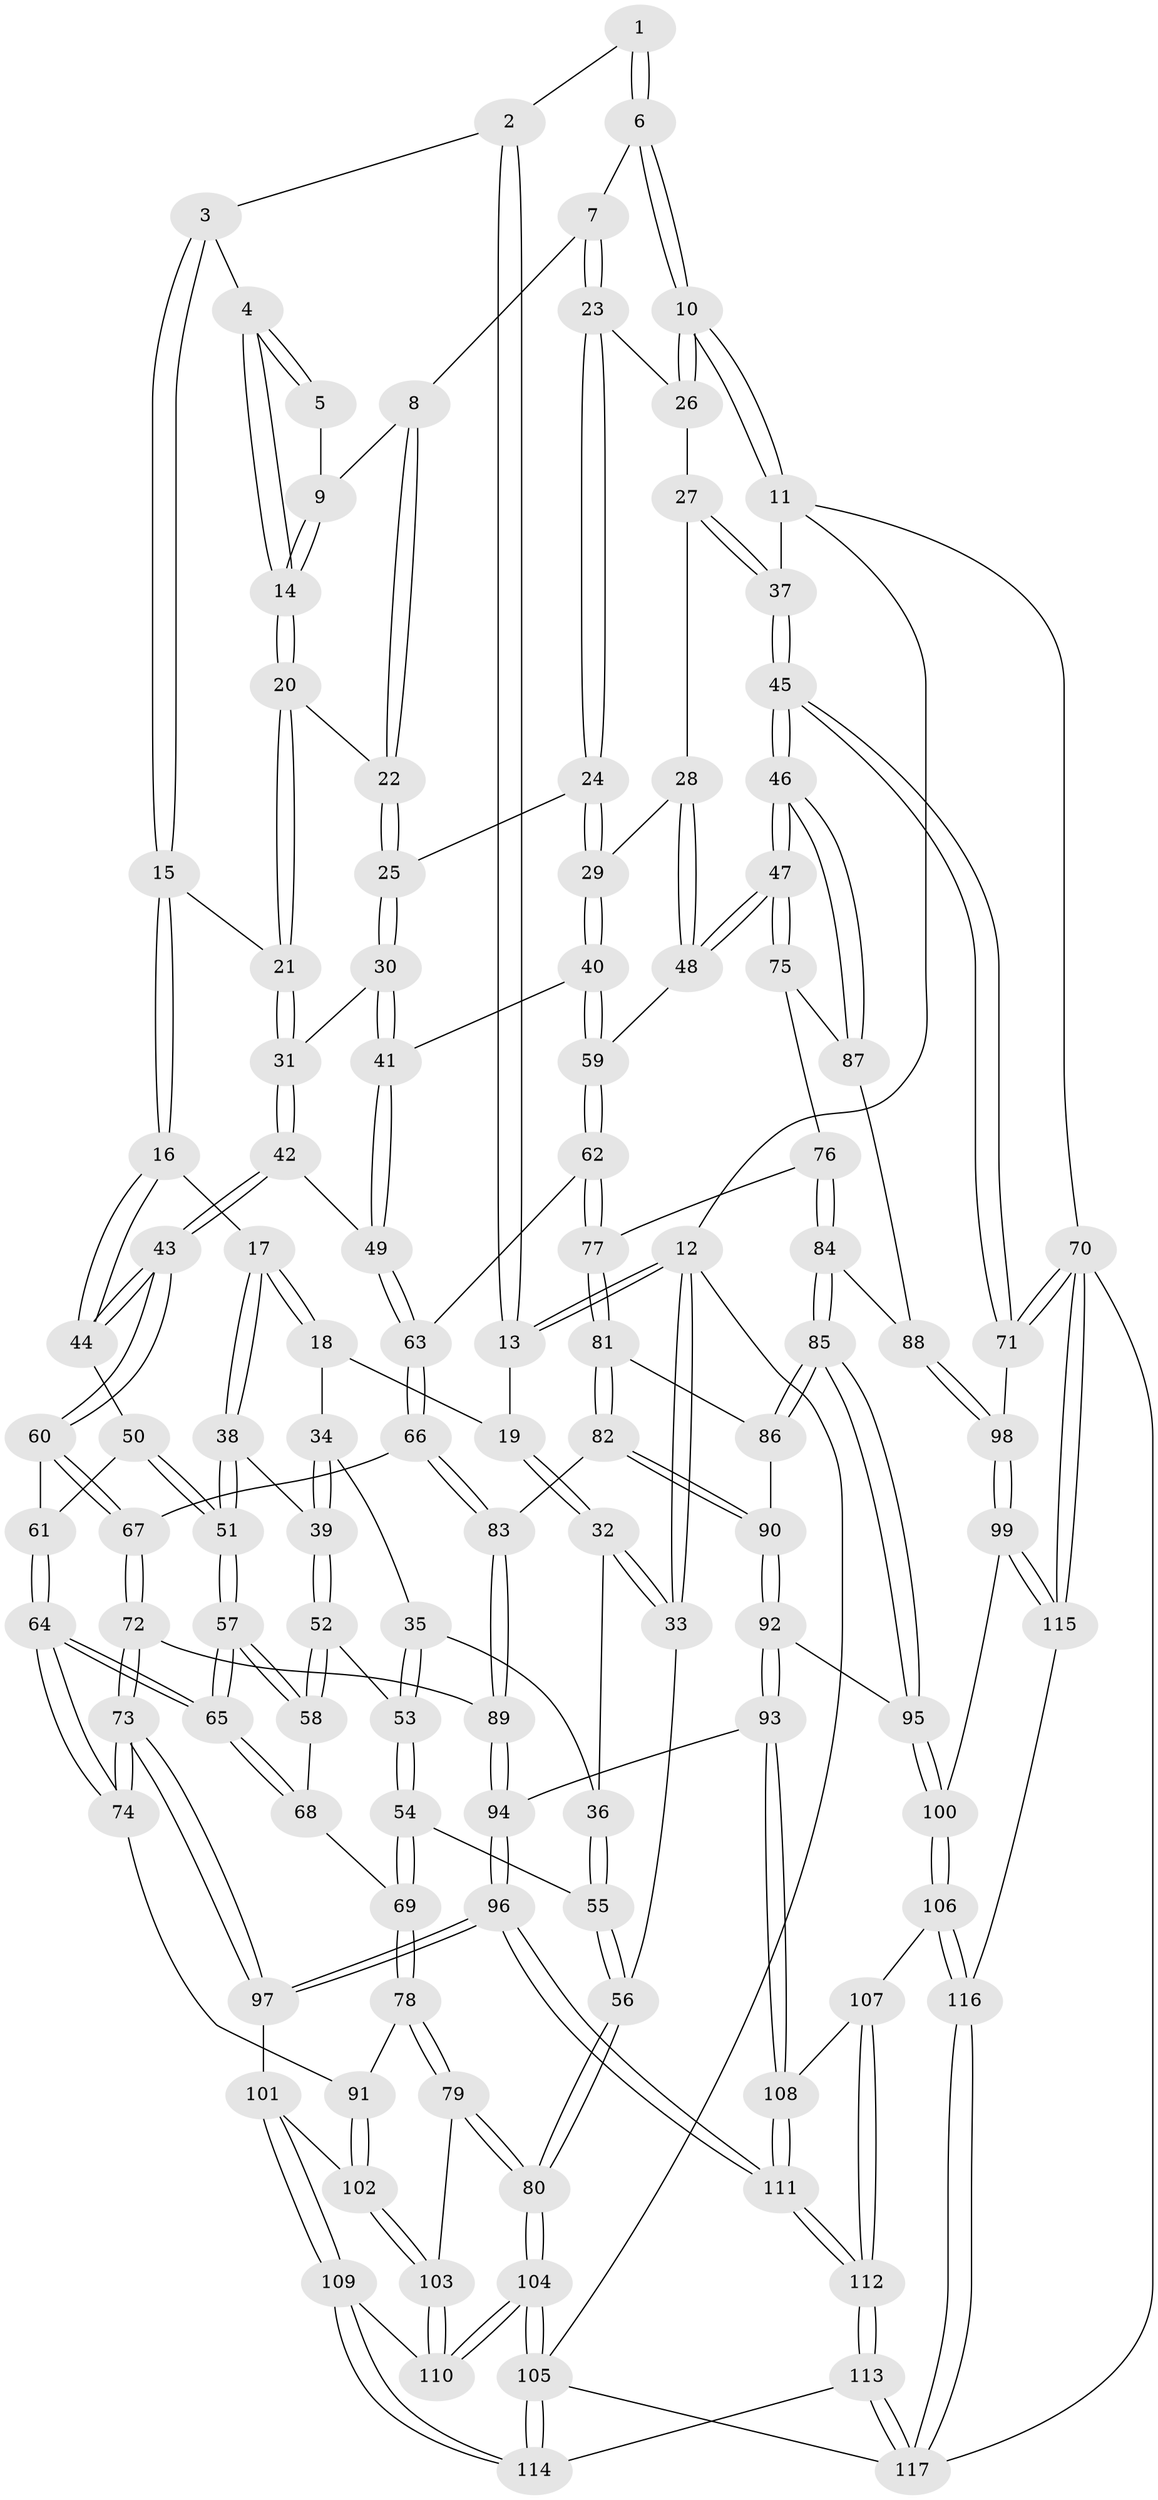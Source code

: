 // coarse degree distribution, {3: 0.5932203389830508, 4: 0.15254237288135594, 6: 0.05084745762711865, 5: 0.11864406779661017, 2: 0.0847457627118644}
// Generated by graph-tools (version 1.1) at 2025/54/03/04/25 22:54:34]
// undirected, 117 vertices, 289 edges
graph export_dot {
  node [color=gray90,style=filled];
  1 [pos="+0.6519996820849442+0"];
  2 [pos="+0.3938773123977012+0"];
  3 [pos="+0.47797239365616095+0"];
  4 [pos="+0.5921162962307301+0.07008340916179565"];
  5 [pos="+0.6461303569346089+0"];
  6 [pos="+1+0"];
  7 [pos="+0.7417244587694579+0.07989440263166317"];
  8 [pos="+0.7224372672070947+0.07642676915898058"];
  9 [pos="+0.6725507263452164+0.05590100343061516"];
  10 [pos="+1+0"];
  11 [pos="+1+0"];
  12 [pos="+0+0"];
  13 [pos="+0.17567050043705262+0"];
  14 [pos="+0.6044268658039552+0.08988610149857132"];
  15 [pos="+0.46744688138591955+0.19688811822023808"];
  16 [pos="+0.4199005514306379+0.217185142855085"];
  17 [pos="+0.4012657992043969+0.21792754004199572"];
  18 [pos="+0.21813787303292478+0.09645486137061829"];
  19 [pos="+0.20421982268090305+0.0560453826876079"];
  20 [pos="+0.598912680434643+0.15914659639791034"];
  21 [pos="+0.4804569970673921+0.1989370673974621"];
  22 [pos="+0.6029254071957686+0.16107844041827588"];
  23 [pos="+0.7502648319505846+0.16290803431795067"];
  24 [pos="+0.7141567232206751+0.2175864790864865"];
  25 [pos="+0.6313267238708735+0.18042359806162264"];
  26 [pos="+0.8055909612191853+0.159939538966835"];
  27 [pos="+0.9017402647086026+0.21844552241150528"];
  28 [pos="+0.8798689619535015+0.2626904804834069"];
  29 [pos="+0.7295399281457721+0.2830671857113774"];
  30 [pos="+0.5944840581885513+0.2922029508829593"];
  31 [pos="+0.5564721462549603+0.29184487423284033"];
  32 [pos="+0+0.23706628821234754"];
  33 [pos="+0+0.23270785843487113"];
  34 [pos="+0.18617361781412808+0.19169907244982695"];
  35 [pos="+0.1022017325233946+0.2769455053474997"];
  36 [pos="+0.04907274471021627+0.28694665219158094"];
  37 [pos="+1+0"];
  38 [pos="+0.34557116516722935+0.3148134047341117"];
  39 [pos="+0.23646776355650026+0.31269052171563194"];
  40 [pos="+0.7221059741711269+0.3043645333357609"];
  41 [pos="+0.6571816799563572+0.3128721877508016"];
  42 [pos="+0.5428793045458331+0.36863501226107476"];
  43 [pos="+0.5218881501873989+0.3848773485976079"];
  44 [pos="+0.4509501149298147+0.3082014626136732"];
  45 [pos="+1+0.4818452538678357"];
  46 [pos="+1+0.4551683206770195"];
  47 [pos="+0.9897346979384862+0.4199431161963202"];
  48 [pos="+0.9150270299301287+0.35762474653239734"];
  49 [pos="+0.5948339696820704+0.37784971745959345"];
  50 [pos="+0.4321637751569539+0.37619725754636796"];
  51 [pos="+0.3469860774280828+0.41181727476875746"];
  52 [pos="+0.21244740011791624+0.37317233595415494"];
  53 [pos="+0.14787556433553178+0.35947102070220194"];
  54 [pos="+0.08616215975648191+0.4373548723390961"];
  55 [pos="+0.04948329861828109+0.42546804188472187"];
  56 [pos="+0+0.5029923465150523"];
  57 [pos="+0.3356837127708961+0.44694366566574356"];
  58 [pos="+0.21562708836778635+0.3795764538309391"];
  59 [pos="+0.7433194994477896+0.392814476035914"];
  60 [pos="+0.5169675692188606+0.39616959903366233"];
  61 [pos="+0.4682370084306274+0.39497444815100136"];
  62 [pos="+0.7393420840970729+0.414582588907259"];
  63 [pos="+0.6393688794170517+0.44130623416627307"];
  64 [pos="+0.35083795326002737+0.512331814150266"];
  65 [pos="+0.3428822576376905+0.48510039968652363"];
  66 [pos="+0.600836284202239+0.48299046206537316"];
  67 [pos="+0.5204651125969515+0.44322418902442745"];
  68 [pos="+0.1827573197746381+0.4479048087632223"];
  69 [pos="+0.1365970520010452+0.499082932070756"];
  70 [pos="+1+0.9074673977212977"];
  71 [pos="+1+0.5551666506854104"];
  72 [pos="+0.45858970590812226+0.5023174755539181"];
  73 [pos="+0.36322714982429033+0.5227103581397787"];
  74 [pos="+0.35094612670749714+0.5129235050808157"];
  75 [pos="+0.8144678968099054+0.47956594748506126"];
  76 [pos="+0.8136233995625934+0.4796010249502295"];
  77 [pos="+0.7509893239449265+0.43992348639657397"];
  78 [pos="+0.14835907113074584+0.5589821820138139"];
  79 [pos="+0.0448960908214299+0.6764404321348123"];
  80 [pos="+0+0.6944566016740455"];
  81 [pos="+0.7299937771536958+0.49327216036869337"];
  82 [pos="+0.6601890119988791+0.5521594307192697"];
  83 [pos="+0.6034878838083453+0.5272422433759283"];
  84 [pos="+0.8121541939000837+0.5733518557204452"];
  85 [pos="+0.7681415607776941+0.5964429868951734"];
  86 [pos="+0.742029100192614+0.5429273261812437"];
  87 [pos="+0.8789035565724074+0.5342620316687299"];
  88 [pos="+0.8621187094171863+0.5948110603140472"];
  89 [pos="+0.5596681499178593+0.5727442298166137"];
  90 [pos="+0.6755144574432949+0.5841932385325741"];
  91 [pos="+0.23598628757674583+0.5606008612351614"];
  92 [pos="+0.7046522397568264+0.6720975628745637"];
  93 [pos="+0.6203272005280392+0.6976177946196077"];
  94 [pos="+0.5467372559745298+0.6536455395515247"];
  95 [pos="+0.7168946596812056+0.6742672195795469"];
  96 [pos="+0.4309535790804809+0.6816938949940206"];
  97 [pos="+0.410543757266166+0.670676453104696"];
  98 [pos="+0.9320351992644152+0.6695821410645295"];
  99 [pos="+0.8615461071395378+0.7489527441550665"];
  100 [pos="+0.7981206653253576+0.74561841510175"];
  101 [pos="+0.3569904847039491+0.6993237024858704"];
  102 [pos="+0.2606869418016894+0.6804441680530168"];
  103 [pos="+0.15030264183380665+0.7547252766741607"];
  104 [pos="+0+1"];
  105 [pos="+0+1"];
  106 [pos="+0.7469715575464004+0.8180712449969675"];
  107 [pos="+0.7160441819864825+0.8264084474038023"];
  108 [pos="+0.6049709696779513+0.7802307164720284"];
  109 [pos="+0.25772709677100236+0.8714657377669044"];
  110 [pos="+0.1872902659841424+0.8184701816686881"];
  111 [pos="+0.49433198942758083+0.9479144915341082"];
  112 [pos="+0.4724672228038087+1"];
  113 [pos="+0.47145782949733356+1"];
  114 [pos="+0.38819440356025775+1"];
  115 [pos="+0.9195198912997394+0.8709342011283572"];
  116 [pos="+0.7944342069625204+1"];
  117 [pos="+0.7553401463697161+1"];
  1 -- 2;
  1 -- 6;
  1 -- 6;
  2 -- 3;
  2 -- 13;
  2 -- 13;
  3 -- 4;
  3 -- 15;
  3 -- 15;
  4 -- 5;
  4 -- 5;
  4 -- 14;
  4 -- 14;
  5 -- 9;
  6 -- 7;
  6 -- 10;
  6 -- 10;
  7 -- 8;
  7 -- 23;
  7 -- 23;
  8 -- 9;
  8 -- 22;
  8 -- 22;
  9 -- 14;
  9 -- 14;
  10 -- 11;
  10 -- 11;
  10 -- 26;
  10 -- 26;
  11 -- 12;
  11 -- 37;
  11 -- 70;
  12 -- 13;
  12 -- 13;
  12 -- 33;
  12 -- 33;
  12 -- 105;
  13 -- 19;
  14 -- 20;
  14 -- 20;
  15 -- 16;
  15 -- 16;
  15 -- 21;
  16 -- 17;
  16 -- 44;
  16 -- 44;
  17 -- 18;
  17 -- 18;
  17 -- 38;
  17 -- 38;
  18 -- 19;
  18 -- 34;
  19 -- 32;
  19 -- 32;
  20 -- 21;
  20 -- 21;
  20 -- 22;
  21 -- 31;
  21 -- 31;
  22 -- 25;
  22 -- 25;
  23 -- 24;
  23 -- 24;
  23 -- 26;
  24 -- 25;
  24 -- 29;
  24 -- 29;
  25 -- 30;
  25 -- 30;
  26 -- 27;
  27 -- 28;
  27 -- 37;
  27 -- 37;
  28 -- 29;
  28 -- 48;
  28 -- 48;
  29 -- 40;
  29 -- 40;
  30 -- 31;
  30 -- 41;
  30 -- 41;
  31 -- 42;
  31 -- 42;
  32 -- 33;
  32 -- 33;
  32 -- 36;
  33 -- 56;
  34 -- 35;
  34 -- 39;
  34 -- 39;
  35 -- 36;
  35 -- 53;
  35 -- 53;
  36 -- 55;
  36 -- 55;
  37 -- 45;
  37 -- 45;
  38 -- 39;
  38 -- 51;
  38 -- 51;
  39 -- 52;
  39 -- 52;
  40 -- 41;
  40 -- 59;
  40 -- 59;
  41 -- 49;
  41 -- 49;
  42 -- 43;
  42 -- 43;
  42 -- 49;
  43 -- 44;
  43 -- 44;
  43 -- 60;
  43 -- 60;
  44 -- 50;
  45 -- 46;
  45 -- 46;
  45 -- 71;
  45 -- 71;
  46 -- 47;
  46 -- 47;
  46 -- 87;
  46 -- 87;
  47 -- 48;
  47 -- 48;
  47 -- 75;
  47 -- 75;
  48 -- 59;
  49 -- 63;
  49 -- 63;
  50 -- 51;
  50 -- 51;
  50 -- 61;
  51 -- 57;
  51 -- 57;
  52 -- 53;
  52 -- 58;
  52 -- 58;
  53 -- 54;
  53 -- 54;
  54 -- 55;
  54 -- 69;
  54 -- 69;
  55 -- 56;
  55 -- 56;
  56 -- 80;
  56 -- 80;
  57 -- 58;
  57 -- 58;
  57 -- 65;
  57 -- 65;
  58 -- 68;
  59 -- 62;
  59 -- 62;
  60 -- 61;
  60 -- 67;
  60 -- 67;
  61 -- 64;
  61 -- 64;
  62 -- 63;
  62 -- 77;
  62 -- 77;
  63 -- 66;
  63 -- 66;
  64 -- 65;
  64 -- 65;
  64 -- 74;
  64 -- 74;
  65 -- 68;
  65 -- 68;
  66 -- 67;
  66 -- 83;
  66 -- 83;
  67 -- 72;
  67 -- 72;
  68 -- 69;
  69 -- 78;
  69 -- 78;
  70 -- 71;
  70 -- 71;
  70 -- 115;
  70 -- 115;
  70 -- 117;
  71 -- 98;
  72 -- 73;
  72 -- 73;
  72 -- 89;
  73 -- 74;
  73 -- 74;
  73 -- 97;
  73 -- 97;
  74 -- 91;
  75 -- 76;
  75 -- 87;
  76 -- 77;
  76 -- 84;
  76 -- 84;
  77 -- 81;
  77 -- 81;
  78 -- 79;
  78 -- 79;
  78 -- 91;
  79 -- 80;
  79 -- 80;
  79 -- 103;
  80 -- 104;
  80 -- 104;
  81 -- 82;
  81 -- 82;
  81 -- 86;
  82 -- 83;
  82 -- 90;
  82 -- 90;
  83 -- 89;
  83 -- 89;
  84 -- 85;
  84 -- 85;
  84 -- 88;
  85 -- 86;
  85 -- 86;
  85 -- 95;
  85 -- 95;
  86 -- 90;
  87 -- 88;
  88 -- 98;
  88 -- 98;
  89 -- 94;
  89 -- 94;
  90 -- 92;
  90 -- 92;
  91 -- 102;
  91 -- 102;
  92 -- 93;
  92 -- 93;
  92 -- 95;
  93 -- 94;
  93 -- 108;
  93 -- 108;
  94 -- 96;
  94 -- 96;
  95 -- 100;
  95 -- 100;
  96 -- 97;
  96 -- 97;
  96 -- 111;
  96 -- 111;
  97 -- 101;
  98 -- 99;
  98 -- 99;
  99 -- 100;
  99 -- 115;
  99 -- 115;
  100 -- 106;
  100 -- 106;
  101 -- 102;
  101 -- 109;
  101 -- 109;
  102 -- 103;
  102 -- 103;
  103 -- 110;
  103 -- 110;
  104 -- 105;
  104 -- 105;
  104 -- 110;
  104 -- 110;
  105 -- 114;
  105 -- 114;
  105 -- 117;
  106 -- 107;
  106 -- 116;
  106 -- 116;
  107 -- 108;
  107 -- 112;
  107 -- 112;
  108 -- 111;
  108 -- 111;
  109 -- 110;
  109 -- 114;
  109 -- 114;
  111 -- 112;
  111 -- 112;
  112 -- 113;
  112 -- 113;
  113 -- 114;
  113 -- 117;
  113 -- 117;
  115 -- 116;
  116 -- 117;
  116 -- 117;
}
